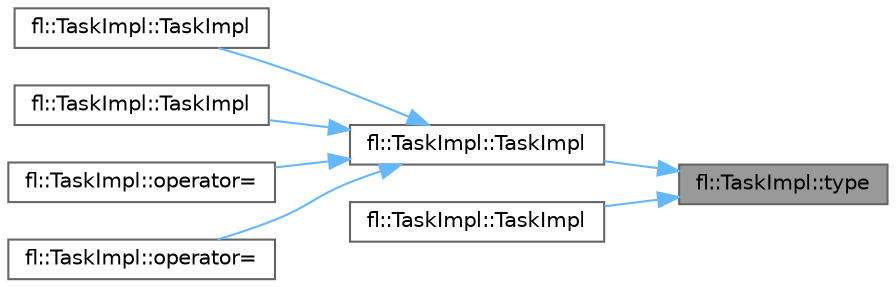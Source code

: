 digraph "fl::TaskImpl::type"
{
 // INTERACTIVE_SVG=YES
 // LATEX_PDF_SIZE
  bgcolor="transparent";
  edge [fontname=Helvetica,fontsize=10,labelfontname=Helvetica,labelfontsize=10];
  node [fontname=Helvetica,fontsize=10,shape=box,height=0.2,width=0.4];
  rankdir="RL";
  Node1 [id="Node000001",label="fl::TaskImpl::type",height=0.2,width=0.4,color="gray40", fillcolor="grey60", style="filled", fontcolor="black",tooltip=" "];
  Node1 -> Node2 [id="edge1_Node000001_Node000002",dir="back",color="steelblue1",style="solid",tooltip=" "];
  Node2 [id="Node000002",label="fl::TaskImpl::TaskImpl",height=0.2,width=0.4,color="grey40", fillcolor="white", style="filled",URL="$d5/d24/classfl_1_1_task_impl_ac637aa146b8ca8d470a87b39b9463d08.html#ac637aa146b8ca8d470a87b39b9463d08",tooltip=" "];
  Node2 -> Node3 [id="edge2_Node000002_Node000003",dir="back",color="steelblue1",style="solid",tooltip=" "];
  Node3 [id="Node000003",label="fl::TaskImpl::TaskImpl",height=0.2,width=0.4,color="grey40", fillcolor="white", style="filled",URL="$d5/d24/classfl_1_1_task_impl_a608272dfa19cd515a4cab667e92d2407.html#a608272dfa19cd515a4cab667e92d2407",tooltip=" "];
  Node2 -> Node4 [id="edge3_Node000002_Node000004",dir="back",color="steelblue1",style="solid",tooltip=" "];
  Node4 [id="Node000004",label="fl::TaskImpl::TaskImpl",height=0.2,width=0.4,color="grey40", fillcolor="white", style="filled",URL="$d5/d24/classfl_1_1_task_impl_a7f49f6b75c61c54727d2a8e3d15ffc84.html#a7f49f6b75c61c54727d2a8e3d15ffc84",tooltip=" "];
  Node2 -> Node5 [id="edge4_Node000002_Node000005",dir="back",color="steelblue1",style="solid",tooltip=" "];
  Node5 [id="Node000005",label="fl::TaskImpl::operator=",height=0.2,width=0.4,color="grey40", fillcolor="white", style="filled",URL="$d5/d24/classfl_1_1_task_impl_a8c18d0346430169cebfe6bd76df28659.html#a8c18d0346430169cebfe6bd76df28659",tooltip=" "];
  Node2 -> Node6 [id="edge5_Node000002_Node000006",dir="back",color="steelblue1",style="solid",tooltip=" "];
  Node6 [id="Node000006",label="fl::TaskImpl::operator=",height=0.2,width=0.4,color="grey40", fillcolor="white", style="filled",URL="$d5/d24/classfl_1_1_task_impl_a1260c7cf6a276627fd002b07d20292b7.html#a1260c7cf6a276627fd002b07d20292b7",tooltip=" "];
  Node1 -> Node7 [id="edge6_Node000001_Node000007",dir="back",color="steelblue1",style="solid",tooltip=" "];
  Node7 [id="Node000007",label="fl::TaskImpl::TaskImpl",height=0.2,width=0.4,color="grey40", fillcolor="white", style="filled",URL="$d5/d24/classfl_1_1_task_impl_a0bedf2f9c36d0f3095f56caa407a14f7.html#a0bedf2f9c36d0f3095f56caa407a14f7",tooltip=" "];
}
